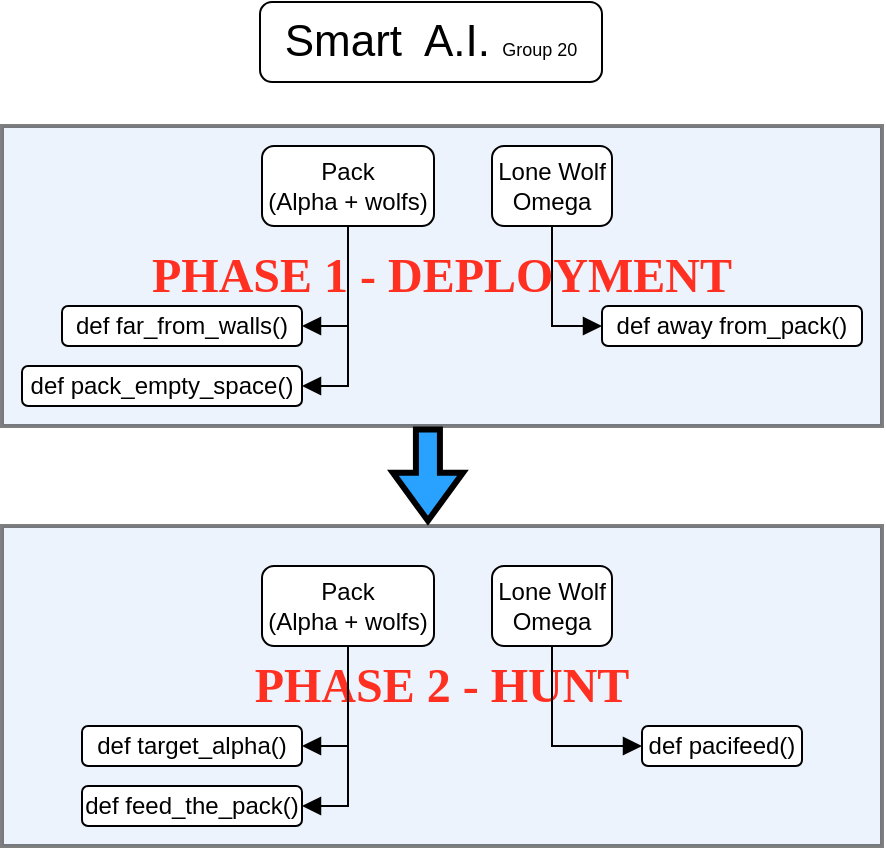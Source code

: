 <mxfile version="17.1.3" type="github">
  <diagram id="C5RBs43oDa-KdzZeNtuy" name="Page-1">
    <mxGraphModel dx="815" dy="558" grid="0" gridSize="10" guides="1" tooltips="1" connect="1" arrows="1" fold="1" page="1" pageScale="1" pageWidth="827" pageHeight="1169" math="0" shadow="0">
      <root>
        <mxCell id="WIyWlLk6GJQsqaUBKTNV-0" />
        <mxCell id="WIyWlLk6GJQsqaUBKTNV-1" parent="WIyWlLk6GJQsqaUBKTNV-0" />
        <mxCell id="WIyWlLk6GJQsqaUBKTNV-3" value="&lt;font style=&quot;font-size: 22px&quot;&gt;Smart&amp;nbsp; A.I.&amp;nbsp;&lt;/font&gt;&lt;font style=&quot;font-size: 9px&quot;&gt;Group 20&lt;/font&gt;" style="rounded=1;whiteSpace=wrap;html=1;fontSize=12;glass=0;strokeWidth=1;shadow=0;" parent="WIyWlLk6GJQsqaUBKTNV-1" vertex="1">
          <mxGeometry x="279" y="48" width="171" height="40" as="geometry" />
        </mxCell>
        <mxCell id="YYjnZJt8T2wif80E0kBL-2" value="&lt;h1&gt;&lt;font style=&quot;font-size: 24px&quot;&gt;PHASE 1 - DEPLOYMENT&lt;/font&gt;&lt;/h1&gt;" style="verticalLabelPosition=middle;verticalAlign=middle;shape=mxgraph.basic.rect;fillColor2=none;strokeWidth=2;size=20;indent=5;opacity=50;fillColor=#dae8fc;strokeColor=#000000;shadow=0;gradientColor=none;labelPosition=center;align=center;fontColor=#FF3021;flipV=1;flipH=1;direction=west;html=1;whiteSpace=wrap;fontStyle=1;fontSize=12;fontFamily=Verdana;horizontal=1;labelBackgroundColor=none;labelBorderColor=none;sketch=0;" vertex="1" parent="WIyWlLk6GJQsqaUBKTNV-1">
          <mxGeometry x="150" y="110" width="440" height="150" as="geometry" />
        </mxCell>
        <mxCell id="YYjnZJt8T2wif80E0kBL-14" style="edgeStyle=orthogonalEdgeStyle;rounded=0;jumpStyle=gap;orthogonalLoop=1;jettySize=auto;html=1;exitX=0.5;exitY=1;exitDx=0;exitDy=0;entryX=1;entryY=0.5;entryDx=0;entryDy=0;fontFamily=Verdana;fontSize=12;fontColor=#FF3021;startArrow=none;startFill=0;endArrow=block;endSize=7;targetPerimeterSpacing=16;" edge="1" parent="WIyWlLk6GJQsqaUBKTNV-1" source="YYjnZJt8T2wif80E0kBL-3" target="YYjnZJt8T2wif80E0kBL-12">
          <mxGeometry relative="1" as="geometry" />
        </mxCell>
        <mxCell id="YYjnZJt8T2wif80E0kBL-15" style="edgeStyle=orthogonalEdgeStyle;rounded=0;jumpStyle=gap;orthogonalLoop=1;jettySize=auto;html=1;exitX=0.5;exitY=1;exitDx=0;exitDy=0;entryX=1;entryY=0.5;entryDx=0;entryDy=0;fontFamily=Verdana;fontSize=12;fontColor=#FF3021;startArrow=none;startFill=0;endArrow=block;endSize=7;targetPerimeterSpacing=16;" edge="1" parent="WIyWlLk6GJQsqaUBKTNV-1" source="YYjnZJt8T2wif80E0kBL-3" target="YYjnZJt8T2wif80E0kBL-11">
          <mxGeometry relative="1" as="geometry" />
        </mxCell>
        <mxCell id="YYjnZJt8T2wif80E0kBL-3" value="Pack&lt;br&gt;(Alpha + wolfs)" style="rounded=1;whiteSpace=wrap;html=1;fontSize=12;glass=0;strokeWidth=1;shadow=0;" vertex="1" parent="WIyWlLk6GJQsqaUBKTNV-1">
          <mxGeometry x="280" y="120" width="86" height="40" as="geometry" />
        </mxCell>
        <mxCell id="YYjnZJt8T2wif80E0kBL-17" style="edgeStyle=orthogonalEdgeStyle;rounded=0;jumpStyle=gap;orthogonalLoop=1;jettySize=auto;html=1;exitX=0.5;exitY=1;exitDx=0;exitDy=0;entryX=0;entryY=0.5;entryDx=0;entryDy=0;fontFamily=Verdana;fontSize=12;fontColor=#FF3021;startArrow=none;startFill=0;endArrow=block;endSize=7;targetPerimeterSpacing=16;" edge="1" parent="WIyWlLk6GJQsqaUBKTNV-1" source="YYjnZJt8T2wif80E0kBL-4" target="YYjnZJt8T2wif80E0kBL-16">
          <mxGeometry relative="1" as="geometry" />
        </mxCell>
        <mxCell id="YYjnZJt8T2wif80E0kBL-4" value="Lone Wolf&lt;br&gt;Omega" style="rounded=1;whiteSpace=wrap;html=1;fontSize=12;glass=0;strokeWidth=1;shadow=0;" vertex="1" parent="WIyWlLk6GJQsqaUBKTNV-1">
          <mxGeometry x="395" y="120" width="60" height="40" as="geometry" />
        </mxCell>
        <mxCell id="YYjnZJt8T2wif80E0kBL-11" value="def pack_empty_space()" style="rounded=1;whiteSpace=wrap;html=1;fontSize=12;glass=0;strokeWidth=1;shadow=0;" vertex="1" parent="WIyWlLk6GJQsqaUBKTNV-1">
          <mxGeometry x="160" y="230" width="140" height="20" as="geometry" />
        </mxCell>
        <mxCell id="YYjnZJt8T2wif80E0kBL-12" value="def far_from_walls()" style="rounded=1;whiteSpace=wrap;html=1;fontSize=12;glass=0;strokeWidth=1;shadow=0;" vertex="1" parent="WIyWlLk6GJQsqaUBKTNV-1">
          <mxGeometry x="180" y="200" width="120" height="20" as="geometry" />
        </mxCell>
        <mxCell id="YYjnZJt8T2wif80E0kBL-16" value="def away from_pack()" style="rounded=1;whiteSpace=wrap;html=1;fontSize=12;glass=0;strokeWidth=1;shadow=0;" vertex="1" parent="WIyWlLk6GJQsqaUBKTNV-1">
          <mxGeometry x="450" y="200" width="130" height="20" as="geometry" />
        </mxCell>
        <mxCell id="YYjnZJt8T2wif80E0kBL-18" value="&lt;h1&gt;PHASE 2 - HUNT&lt;/h1&gt;" style="verticalLabelPosition=middle;verticalAlign=middle;shape=mxgraph.basic.rect;fillColor2=none;strokeWidth=2;size=20;indent=5;opacity=50;fillColor=#dae8fc;strokeColor=#000000;shadow=0;gradientColor=none;labelPosition=center;align=center;fontColor=#FF3021;flipV=1;flipH=1;direction=west;html=1;whiteSpace=wrap;fontStyle=1;fontSize=12;fontFamily=Verdana;horizontal=1;labelBackgroundColor=none;labelBorderColor=none;sketch=0;" vertex="1" parent="WIyWlLk6GJQsqaUBKTNV-1">
          <mxGeometry x="150" y="310" width="440" height="160" as="geometry" />
        </mxCell>
        <mxCell id="YYjnZJt8T2wif80E0kBL-19" style="edgeStyle=orthogonalEdgeStyle;rounded=0;jumpStyle=gap;orthogonalLoop=1;jettySize=auto;html=1;exitX=0.5;exitY=1;exitDx=0;exitDy=0;entryX=1;entryY=0.5;entryDx=0;entryDy=0;fontFamily=Verdana;fontSize=12;fontColor=#FF3021;startArrow=none;startFill=0;endArrow=block;endSize=7;targetPerimeterSpacing=16;" edge="1" parent="WIyWlLk6GJQsqaUBKTNV-1" source="YYjnZJt8T2wif80E0kBL-21" target="YYjnZJt8T2wif80E0kBL-25">
          <mxGeometry relative="1" as="geometry" />
        </mxCell>
        <mxCell id="YYjnZJt8T2wif80E0kBL-20" style="edgeStyle=orthogonalEdgeStyle;rounded=0;jumpStyle=gap;orthogonalLoop=1;jettySize=auto;html=1;exitX=0.5;exitY=1;exitDx=0;exitDy=0;entryX=1;entryY=0.5;entryDx=0;entryDy=0;fontFamily=Verdana;fontSize=12;fontColor=#FF3021;startArrow=none;startFill=0;endArrow=block;endSize=7;targetPerimeterSpacing=16;" edge="1" parent="WIyWlLk6GJQsqaUBKTNV-1" source="YYjnZJt8T2wif80E0kBL-21" target="YYjnZJt8T2wif80E0kBL-24">
          <mxGeometry relative="1" as="geometry" />
        </mxCell>
        <mxCell id="YYjnZJt8T2wif80E0kBL-21" value="Pack&lt;br&gt;(Alpha + wolfs)" style="rounded=1;whiteSpace=wrap;html=1;fontSize=12;glass=0;strokeWidth=1;shadow=0;" vertex="1" parent="WIyWlLk6GJQsqaUBKTNV-1">
          <mxGeometry x="280" y="330" width="86" height="40" as="geometry" />
        </mxCell>
        <mxCell id="YYjnZJt8T2wif80E0kBL-22" style="edgeStyle=orthogonalEdgeStyle;rounded=0;jumpStyle=gap;orthogonalLoop=1;jettySize=auto;html=1;exitX=0.5;exitY=1;exitDx=0;exitDy=0;entryX=0;entryY=0.5;entryDx=0;entryDy=0;fontFamily=Verdana;fontSize=12;fontColor=#FF3021;startArrow=none;startFill=0;endArrow=block;endSize=7;targetPerimeterSpacing=16;" edge="1" parent="WIyWlLk6GJQsqaUBKTNV-1" source="YYjnZJt8T2wif80E0kBL-23" target="YYjnZJt8T2wif80E0kBL-26">
          <mxGeometry relative="1" as="geometry" />
        </mxCell>
        <mxCell id="YYjnZJt8T2wif80E0kBL-23" value="Lone Wolf&lt;br&gt;Omega" style="rounded=1;whiteSpace=wrap;html=1;fontSize=12;glass=0;strokeWidth=1;shadow=0;" vertex="1" parent="WIyWlLk6GJQsqaUBKTNV-1">
          <mxGeometry x="395" y="330" width="60" height="40" as="geometry" />
        </mxCell>
        <mxCell id="YYjnZJt8T2wif80E0kBL-24" value="def feed_the_pack()" style="rounded=1;whiteSpace=wrap;html=1;fontSize=12;glass=0;strokeWidth=1;shadow=0;" vertex="1" parent="WIyWlLk6GJQsqaUBKTNV-1">
          <mxGeometry x="190" y="440" width="110" height="20" as="geometry" />
        </mxCell>
        <mxCell id="YYjnZJt8T2wif80E0kBL-25" value="def target_alpha()" style="rounded=1;whiteSpace=wrap;html=1;fontSize=12;glass=0;strokeWidth=1;shadow=0;" vertex="1" parent="WIyWlLk6GJQsqaUBKTNV-1">
          <mxGeometry x="190" y="410" width="110" height="20" as="geometry" />
        </mxCell>
        <mxCell id="YYjnZJt8T2wif80E0kBL-26" value="def pacifeed()" style="rounded=1;whiteSpace=wrap;html=1;fontSize=12;glass=0;strokeWidth=1;shadow=0;" vertex="1" parent="WIyWlLk6GJQsqaUBKTNV-1">
          <mxGeometry x="470" y="410" width="80" height="20" as="geometry" />
        </mxCell>
        <mxCell id="YYjnZJt8T2wif80E0kBL-27" value="" style="shape=flexArrow;endArrow=classic;html=1;rounded=0;fontFamily=Verdana;fontSize=12;fontColor=#FF3021;endSize=7;targetPerimeterSpacing=16;jumpStyle=gap;exitX=0.484;exitY=1.002;exitDx=0;exitDy=0;exitPerimeter=0;entryX=0.484;entryY=-0.007;entryDx=0;entryDy=0;entryPerimeter=0;labelBackgroundColor=#29A2FF;labelBorderColor=default;fillColor=#29A2FF;strokeWidth=3;" edge="1" parent="WIyWlLk6GJQsqaUBKTNV-1" source="YYjnZJt8T2wif80E0kBL-2" target="YYjnZJt8T2wif80E0kBL-18">
          <mxGeometry width="50" height="50" relative="1" as="geometry">
            <mxPoint x="360" y="410" as="sourcePoint" />
            <mxPoint x="410" y="360" as="targetPoint" />
          </mxGeometry>
        </mxCell>
      </root>
    </mxGraphModel>
  </diagram>
</mxfile>
